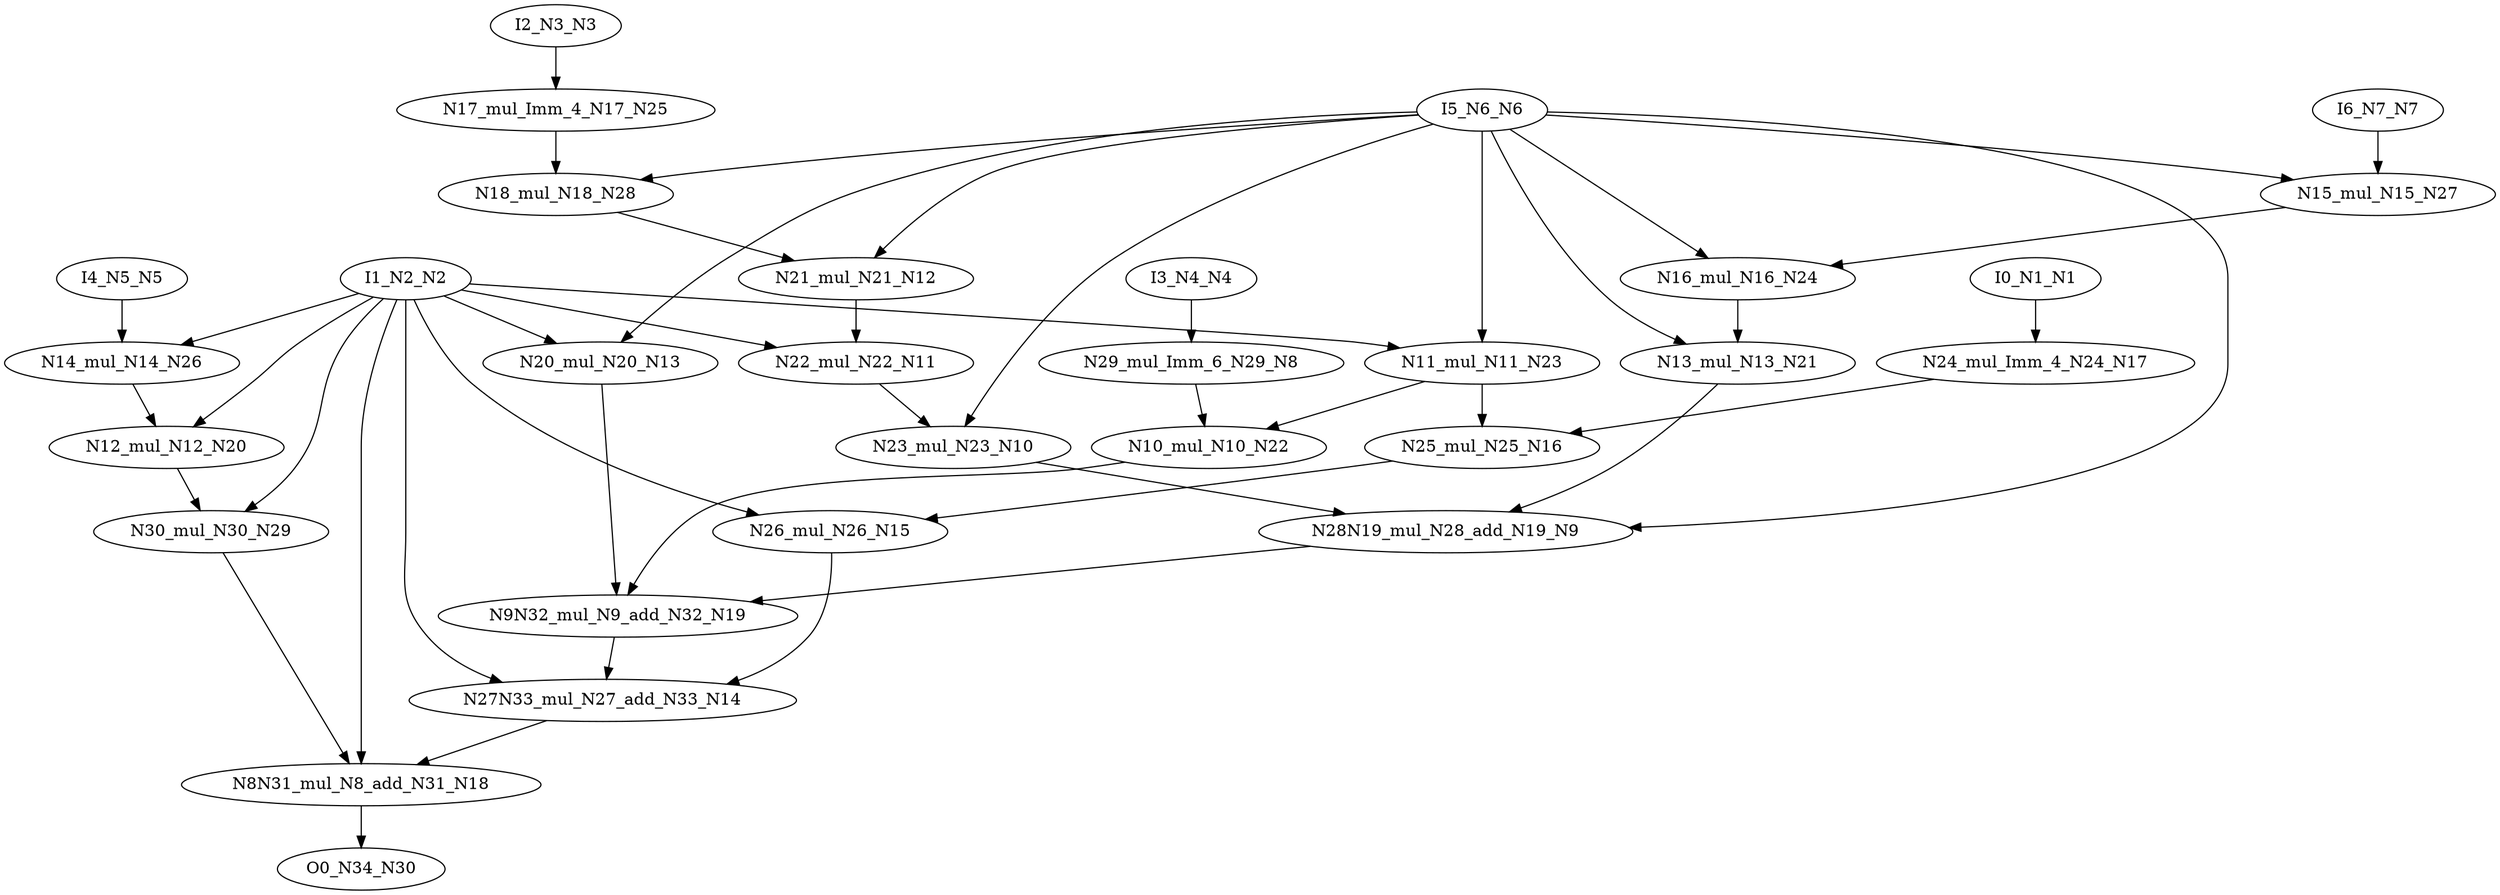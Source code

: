 digraph graphname {
N29 [color="black", ntype="operation", label="N30_mul_N30_N29"];
N28 [color="black", ntype="operation", label="N18_mul_N18_N28"];
N23 [color="black", ntype="operation", label="N11_mul_N11_N23"];
N22 [color="black", ntype="operation", label="N10_mul_N10_N22"];
N21 [color="black", ntype="operation", label="N13_mul_N13_N21"];
N20 [color="black", ntype="operation", label="N12_mul_N12_N20"];
N27 [color="black", ntype="operation", label="N15_mul_N15_N27"];
N26 [color="black", ntype="operation", label="N14_mul_N14_N26"];
N25 [color="black", ntype="operation", label="N17_mul_Imm_4_N17_N25"];
N24 [color="black", ntype="operation", label="N16_mul_N16_N24"];
N8 [color="black", ntype="operation", label="N29_mul_Imm_6_N29_N8"];
N9 [color="black", ntype="operation", label="N28N19_mul_N28_add_N19_N9"];
N1 [color="black", ntype="invar", label="I0_N1_N1"];
N2 [color="black", ntype="invar", label="I1_N2_N2"];
N3 [color="black", ntype="invar", label="I2_N3_N3"];
N4 [color="black", ntype="invar", label="I3_N4_N4"];
N5 [color="black", ntype="invar", label="I4_N5_N5"];
N6 [color="black", ntype="invar", label="I5_N6_N6"];
N7 [color="black", ntype="invar", label="I6_N7_N7"];
N12 [color="black", ntype="operation", label="N21_mul_N21_N12"];
N13 [color="black", ntype="operation", label="N20_mul_N20_N13"];
N10 [color="black", ntype="operation", label="N23_mul_N23_N10"];
N11 [color="black", ntype="operation", label="N22_mul_N22_N11"];
N16 [color="black", ntype="operation", label="N25_mul_N25_N16"];
N17 [color="black", ntype="operation", label="N24_mul_Imm_4_N24_N17"];
N14 [color="black", ntype="operation", label="N27N33_mul_N27_add_N33_N14"];
N15 [color="black", ntype="operation", label="N26_mul_N26_N15"];
N18 [color="black", ntype="operation", label="N8N31_mul_N8_add_N31_N18"];
N19 [color="black", ntype="operation", label="N9N32_mul_N9_add_N32_N19"];
N30 [color="black", ntype="outvar", label="O0_N34_N30"];
N29 -> N18;
N28 -> N12;
N23 -> N22;
N23 -> N16;
N22 -> N19;
N21 -> N9;
N20 -> N29;
N27 -> N24;
N26 -> N20;
N25 -> N28;
N24 -> N21;
N8 -> N22;
N9 -> N19;
N1 -> N17;
N2 -> N13;
N2 -> N23;
N2 -> N18;
N2 -> N20;
N2 -> N14;
N2 -> N11;
N2 -> N15;
N2 -> N29;
N2 -> N26;
N3 -> N25;
N4 -> N8;
N5 -> N26;
N6 -> N21;
N6 -> N12;
N6 -> N28;
N6 -> N13;
N6 -> N9;
N6 -> N27;
N6 -> N10;
N6 -> N23;
N6 -> N24;
N7 -> N27;
N12 -> N11;
N13 -> N19;
N10 -> N9;
N11 -> N10;
N16 -> N15;
N17 -> N16;
N14 -> N18;
N15 -> N14;
N18 -> N30;
N19 -> N14;
}
